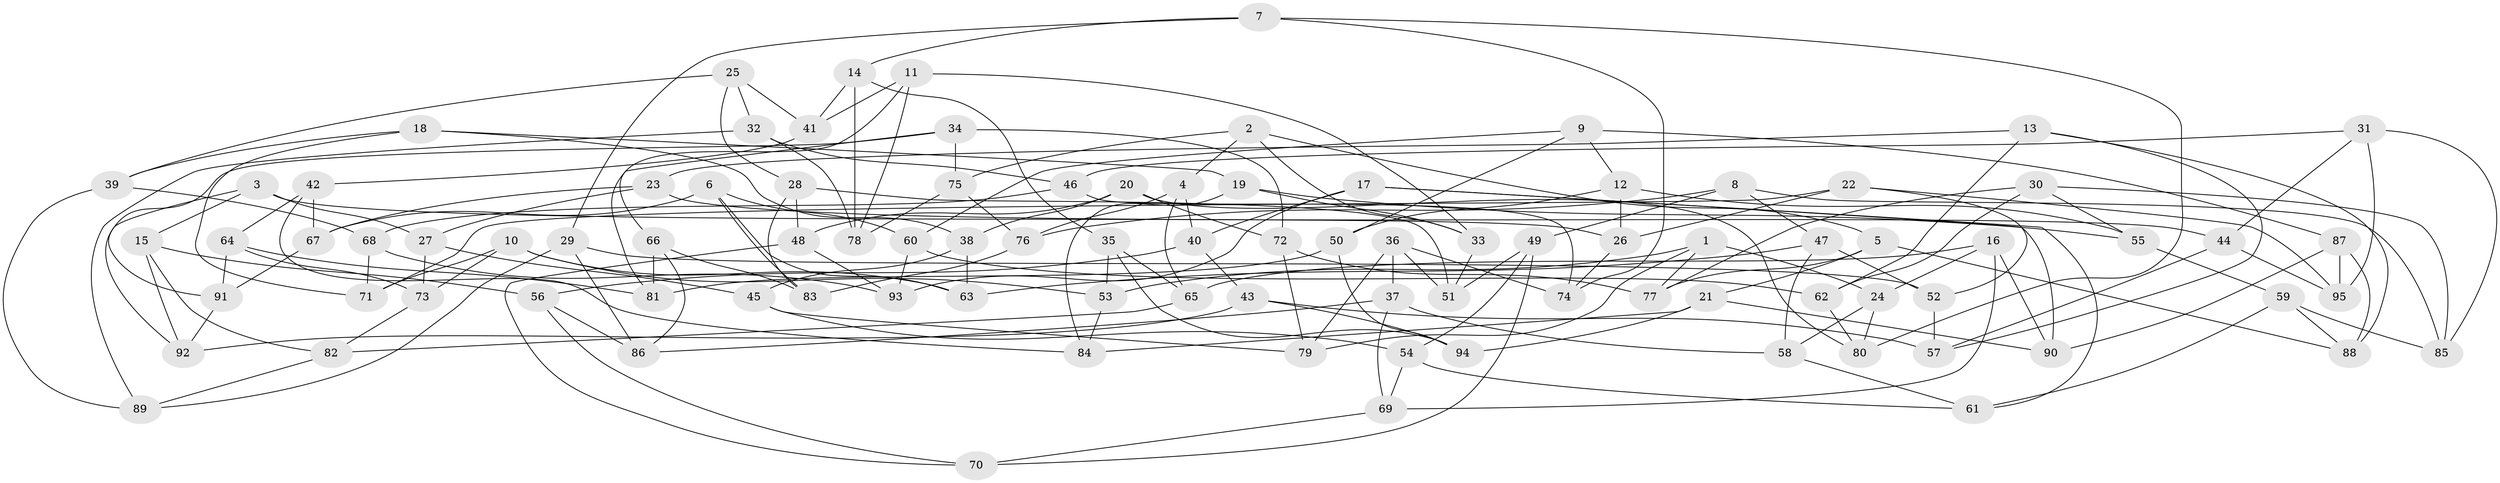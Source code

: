 // coarse degree distribution, {5: 0.18421052631578946, 6: 0.3157894736842105, 4: 0.15789473684210525, 8: 0.13157894736842105, 7: 0.15789473684210525, 10: 0.02631578947368421, 9: 0.02631578947368421}
// Generated by graph-tools (version 1.1) at 2025/38/03/04/25 23:38:05]
// undirected, 95 vertices, 190 edges
graph export_dot {
  node [color=gray90,style=filled];
  1;
  2;
  3;
  4;
  5;
  6;
  7;
  8;
  9;
  10;
  11;
  12;
  13;
  14;
  15;
  16;
  17;
  18;
  19;
  20;
  21;
  22;
  23;
  24;
  25;
  26;
  27;
  28;
  29;
  30;
  31;
  32;
  33;
  34;
  35;
  36;
  37;
  38;
  39;
  40;
  41;
  42;
  43;
  44;
  45;
  46;
  47;
  48;
  49;
  50;
  51;
  52;
  53;
  54;
  55;
  56;
  57;
  58;
  59;
  60;
  61;
  62;
  63;
  64;
  65;
  66;
  67;
  68;
  69;
  70;
  71;
  72;
  73;
  74;
  75;
  76;
  77;
  78;
  79;
  80;
  81;
  82;
  83;
  84;
  85;
  86;
  87;
  88;
  89;
  90;
  91;
  92;
  93;
  94;
  95;
  1 -- 24;
  1 -- 53;
  1 -- 79;
  1 -- 77;
  2 -- 4;
  2 -- 5;
  2 -- 33;
  2 -- 75;
  3 -- 26;
  3 -- 15;
  3 -- 92;
  3 -- 27;
  4 -- 76;
  4 -- 65;
  4 -- 40;
  5 -- 21;
  5 -- 77;
  5 -- 88;
  6 -- 67;
  6 -- 83;
  6 -- 63;
  6 -- 60;
  7 -- 74;
  7 -- 29;
  7 -- 14;
  7 -- 80;
  8 -- 76;
  8 -- 85;
  8 -- 47;
  8 -- 49;
  9 -- 87;
  9 -- 50;
  9 -- 60;
  9 -- 12;
  10 -- 73;
  10 -- 53;
  10 -- 71;
  10 -- 63;
  11 -- 78;
  11 -- 66;
  11 -- 33;
  11 -- 41;
  12 -- 26;
  12 -- 55;
  12 -- 50;
  13 -- 62;
  13 -- 88;
  13 -- 57;
  13 -- 23;
  14 -- 35;
  14 -- 41;
  14 -- 78;
  15 -- 92;
  15 -- 82;
  15 -- 56;
  16 -- 65;
  16 -- 69;
  16 -- 24;
  16 -- 90;
  17 -- 90;
  17 -- 93;
  17 -- 61;
  17 -- 40;
  18 -- 71;
  18 -- 38;
  18 -- 39;
  18 -- 19;
  19 -- 84;
  19 -- 55;
  19 -- 33;
  20 -- 48;
  20 -- 80;
  20 -- 72;
  20 -- 38;
  21 -- 84;
  21 -- 90;
  21 -- 94;
  22 -- 52;
  22 -- 26;
  22 -- 95;
  22 -- 71;
  23 -- 67;
  23 -- 27;
  23 -- 44;
  24 -- 58;
  24 -- 80;
  25 -- 32;
  25 -- 39;
  25 -- 41;
  25 -- 28;
  26 -- 74;
  27 -- 73;
  27 -- 45;
  28 -- 83;
  28 -- 51;
  28 -- 48;
  29 -- 89;
  29 -- 52;
  29 -- 86;
  30 -- 55;
  30 -- 85;
  30 -- 77;
  30 -- 62;
  31 -- 85;
  31 -- 46;
  31 -- 44;
  31 -- 95;
  32 -- 78;
  32 -- 46;
  32 -- 89;
  33 -- 51;
  34 -- 91;
  34 -- 75;
  34 -- 72;
  34 -- 81;
  35 -- 94;
  35 -- 65;
  35 -- 53;
  36 -- 51;
  36 -- 37;
  36 -- 74;
  36 -- 79;
  37 -- 58;
  37 -- 86;
  37 -- 69;
  38 -- 45;
  38 -- 63;
  39 -- 68;
  39 -- 89;
  40 -- 56;
  40 -- 43;
  41 -- 42;
  42 -- 64;
  42 -- 67;
  42 -- 84;
  43 -- 94;
  43 -- 57;
  43 -- 92;
  44 -- 95;
  44 -- 57;
  45 -- 54;
  45 -- 79;
  46 -- 68;
  46 -- 74;
  47 -- 63;
  47 -- 52;
  47 -- 58;
  48 -- 70;
  48 -- 93;
  49 -- 54;
  49 -- 70;
  49 -- 51;
  50 -- 94;
  50 -- 81;
  52 -- 57;
  53 -- 84;
  54 -- 61;
  54 -- 69;
  55 -- 59;
  56 -- 70;
  56 -- 86;
  58 -- 61;
  59 -- 85;
  59 -- 61;
  59 -- 88;
  60 -- 62;
  60 -- 93;
  62 -- 80;
  64 -- 73;
  64 -- 91;
  64 -- 81;
  65 -- 82;
  66 -- 83;
  66 -- 86;
  66 -- 81;
  67 -- 91;
  68 -- 71;
  68 -- 93;
  69 -- 70;
  72 -- 79;
  72 -- 77;
  73 -- 82;
  75 -- 76;
  75 -- 78;
  76 -- 83;
  82 -- 89;
  87 -- 90;
  87 -- 95;
  87 -- 88;
  91 -- 92;
}
